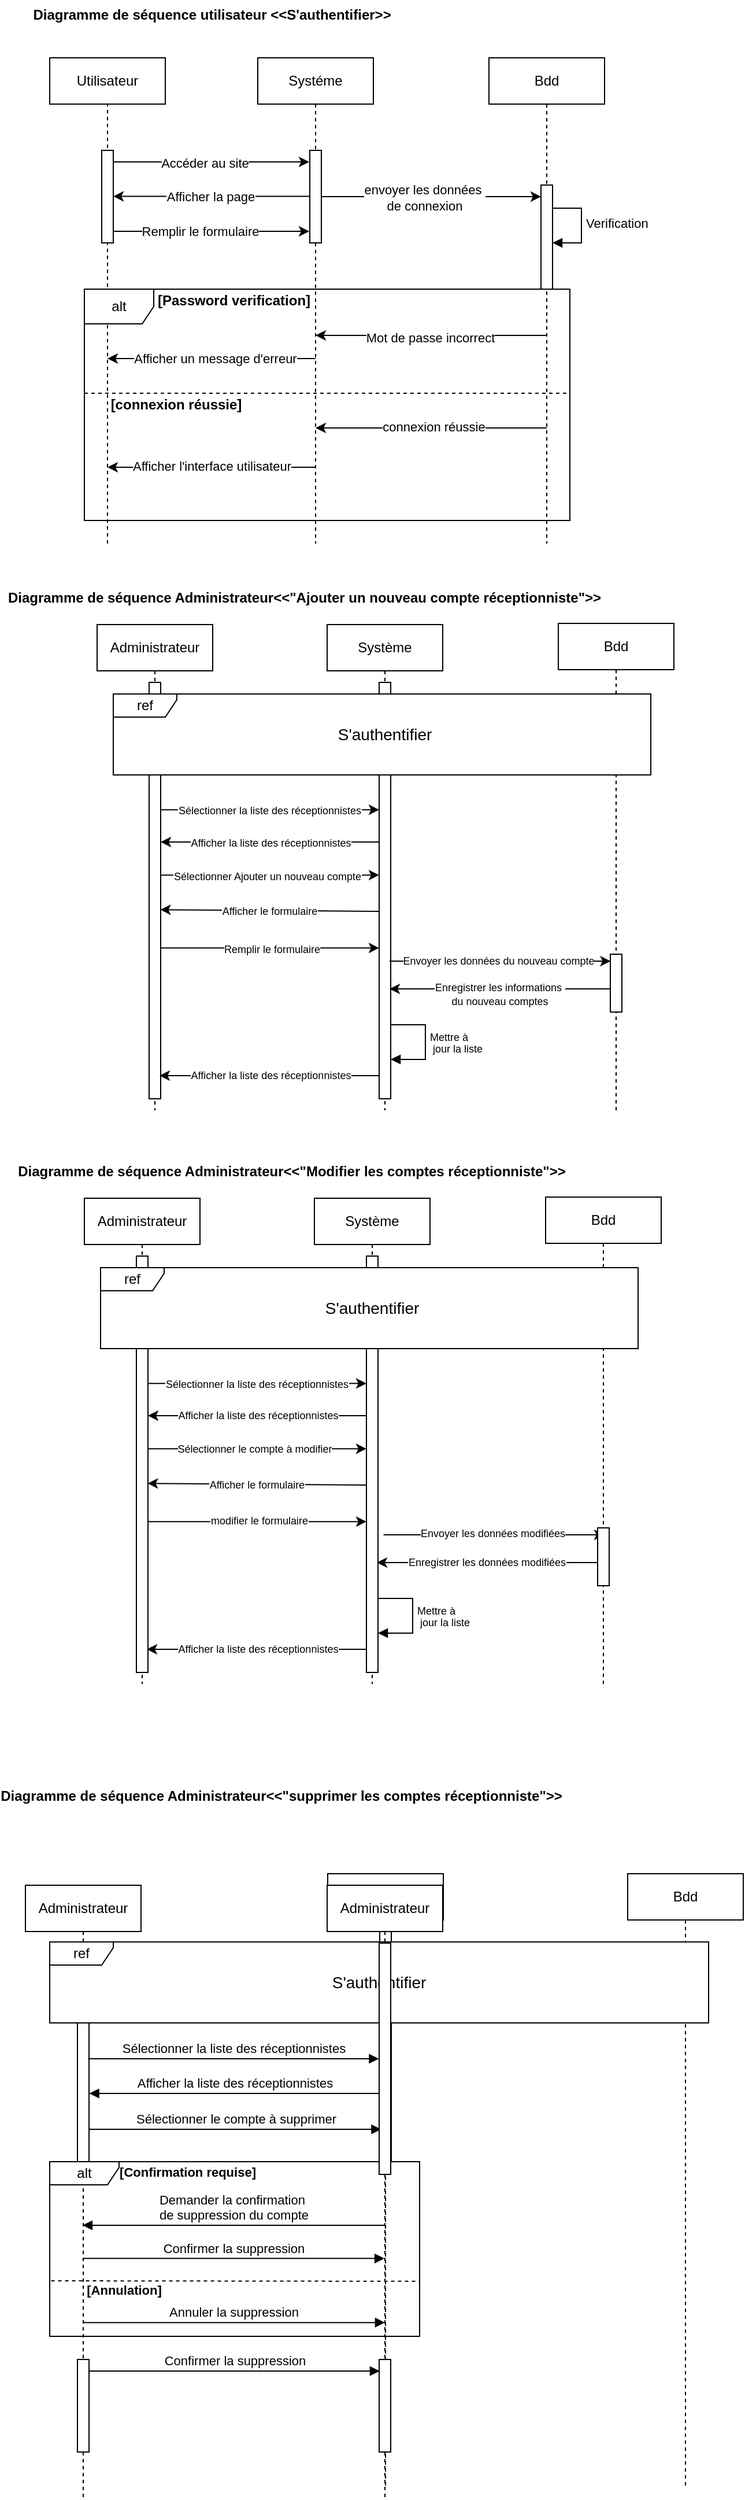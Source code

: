 <mxfile version="24.9.2">
  <diagram name="Page-1" id="2YBvvXClWsGukQMizWep">
    <mxGraphModel dx="840" dy="494" grid="1" gridSize="10" guides="1" tooltips="1" connect="1" arrows="1" fold="1" page="1" pageScale="1" pageWidth="850" pageHeight="1100" background="none" math="0" shadow="0">
      <root>
        <mxCell id="0" />
        <mxCell id="1" parent="0" />
        <mxCell id="aM9ryv3xv72pqoxQDRHE-1" value="Systéme" style="shape=umlLifeline;perimeter=lifelinePerimeter;whiteSpace=wrap;html=1;container=0;dropTarget=0;collapsible=0;recursiveResize=0;outlineConnect=0;portConstraint=eastwest;newEdgeStyle={&quot;edgeStyle&quot;:&quot;elbowEdgeStyle&quot;,&quot;elbow&quot;:&quot;vertical&quot;,&quot;curved&quot;:0,&quot;rounded&quot;:0};movable=0;resizable=0;rotatable=0;deletable=0;editable=0;locked=1;connectable=0;" parent="1" vertex="1">
          <mxGeometry x="260" y="70" width="100" height="420" as="geometry" />
        </mxCell>
        <mxCell id="_bGEmiE4PIl5-1P5QRze-27" value="" style="html=1;points=[[0,0,0,0,5],[0,1,0,0,-5],[1,0,0,0,5],[1,1,0,0,-5]];perimeter=orthogonalPerimeter;outlineConnect=0;targetShapes=umlLifeline;portConstraint=eastwest;newEdgeStyle={&quot;curved&quot;:0,&quot;rounded&quot;:0};movable=0;resizable=0;rotatable=0;deletable=0;editable=0;locked=1;connectable=0;" vertex="1" parent="aM9ryv3xv72pqoxQDRHE-1">
          <mxGeometry x="45" y="80" width="10" height="80" as="geometry" />
        </mxCell>
        <mxCell id="aM9ryv3xv72pqoxQDRHE-5" value="Bdd" style="shape=umlLifeline;perimeter=lifelinePerimeter;whiteSpace=wrap;html=1;container=0;dropTarget=0;collapsible=0;recursiveResize=0;outlineConnect=0;portConstraint=eastwest;newEdgeStyle={&quot;edgeStyle&quot;:&quot;elbowEdgeStyle&quot;,&quot;elbow&quot;:&quot;vertical&quot;,&quot;curved&quot;:0,&quot;rounded&quot;:0};movable=0;resizable=0;rotatable=0;deletable=0;editable=0;locked=1;connectable=0;" parent="1" vertex="1">
          <mxGeometry x="460" y="70" width="100" height="420" as="geometry" />
        </mxCell>
        <mxCell id="_bGEmiE4PIl5-1P5QRze-17" value="Verification" style="html=1;align=left;spacingLeft=2;endArrow=block;rounded=0;edgeStyle=orthogonalEdgeStyle;curved=0;rounded=0;movable=0;resizable=0;rotatable=0;deletable=0;editable=0;locked=1;connectable=0;" edge="1" target="_bGEmiE4PIl5-1P5QRze-16" parent="aM9ryv3xv72pqoxQDRHE-5">
          <mxGeometry relative="1" as="geometry">
            <mxPoint x="50" y="130" as="sourcePoint" />
            <Array as="points">
              <mxPoint x="80" y="160" />
            </Array>
          </mxGeometry>
        </mxCell>
        <mxCell id="_bGEmiE4PIl5-1P5QRze-16" value="" style="html=1;points=[[0,0,0,0,5],[0,1,0,0,-5],[1,0,0,0,5],[1,1,0,0,-5]];perimeter=orthogonalPerimeter;outlineConnect=0;targetShapes=umlLifeline;portConstraint=eastwest;newEdgeStyle={&quot;curved&quot;:0,&quot;rounded&quot;:0};movable=0;resizable=0;rotatable=0;deletable=0;editable=0;locked=1;connectable=0;" vertex="1" parent="aM9ryv3xv72pqoxQDRHE-5">
          <mxGeometry x="45" y="110" width="10" height="90" as="geometry" />
        </mxCell>
        <mxCell id="_bGEmiE4PIl5-1P5QRze-10" value="" style="endArrow=classic;html=1;rounded=0;movable=0;resizable=0;rotatable=0;deletable=0;editable=0;locked=1;connectable=0;" edge="1" parent="aM9ryv3xv72pqoxQDRHE-5" source="_bGEmiE4PIl5-1P5QRze-16" target="aM9ryv3xv72pqoxQDRHE-5">
          <mxGeometry width="50" height="50" relative="1" as="geometry">
            <mxPoint x="-140" y="240" as="sourcePoint" />
            <mxPoint x="-170" y="190" as="targetPoint" />
          </mxGeometry>
        </mxCell>
        <mxCell id="_bGEmiE4PIl5-1P5QRze-3" value="" style="endArrow=none;dashed=1;html=1;rounded=0;movable=0;resizable=0;rotatable=0;deletable=0;editable=0;locked=1;connectable=0;" edge="1" parent="1">
          <mxGeometry width="50" height="50" relative="1" as="geometry">
            <mxPoint x="130" y="490" as="sourcePoint" />
            <mxPoint x="130" y="100.0" as="targetPoint" />
          </mxGeometry>
        </mxCell>
        <mxCell id="_bGEmiE4PIl5-1P5QRze-4" value="" style="endArrow=classic;html=1;rounded=0;movable=0;resizable=0;rotatable=0;deletable=0;editable=0;locked=1;connectable=0;" edge="1" parent="1">
          <mxGeometry width="50" height="50" relative="1" as="geometry">
            <mxPoint x="125" y="160" as="sourcePoint" />
            <mxPoint x="304.5" y="160" as="targetPoint" />
          </mxGeometry>
        </mxCell>
        <mxCell id="_bGEmiE4PIl5-1P5QRze-5" value="Accéder au site" style="edgeLabel;html=1;align=center;verticalAlign=middle;resizable=0;points=[];movable=0;rotatable=0;deletable=0;editable=0;locked=1;connectable=0;" vertex="1" connectable="0" parent="_bGEmiE4PIl5-1P5QRze-4">
          <mxGeometry x="-0.012" y="-1" relative="1" as="geometry">
            <mxPoint as="offset" />
          </mxGeometry>
        </mxCell>
        <mxCell id="_bGEmiE4PIl5-1P5QRze-6" value="" style="endArrow=classic;html=1;rounded=0;movable=0;resizable=0;rotatable=0;deletable=0;editable=0;locked=1;connectable=0;" edge="1" parent="1" source="_bGEmiE4PIl5-1P5QRze-25">
          <mxGeometry width="50" height="50" relative="1" as="geometry">
            <mxPoint x="309.5" y="190" as="sourcePoint" />
            <mxPoint x="130" y="190" as="targetPoint" />
          </mxGeometry>
        </mxCell>
        <mxCell id="_bGEmiE4PIl5-1P5QRze-8" value="" style="endArrow=classic;html=1;rounded=0;movable=0;resizable=0;rotatable=0;deletable=0;editable=0;locked=1;connectable=0;" edge="1" parent="1">
          <mxGeometry width="50" height="50" relative="1" as="geometry">
            <mxPoint x="125" y="220" as="sourcePoint" />
            <mxPoint x="304.5" y="220" as="targetPoint" />
          </mxGeometry>
        </mxCell>
        <mxCell id="_bGEmiE4PIl5-1P5QRze-9" value="Remplir le formulaire" style="edgeLabel;html=1;align=center;verticalAlign=middle;resizable=0;points=[];movable=0;rotatable=0;deletable=0;editable=0;locked=1;connectable=0;" vertex="1" connectable="0" parent="_bGEmiE4PIl5-1P5QRze-8">
          <mxGeometry x="-0.057" relative="1" as="geometry">
            <mxPoint as="offset" />
          </mxGeometry>
        </mxCell>
        <mxCell id="_bGEmiE4PIl5-1P5QRze-18" value="" style="endArrow=classic;html=1;rounded=0;movable=0;resizable=0;rotatable=0;deletable=0;editable=0;locked=1;connectable=0;" edge="1" parent="1" source="_bGEmiE4PIl5-1P5QRze-27" target="_bGEmiE4PIl5-1P5QRze-16">
          <mxGeometry width="50" height="50" relative="1" as="geometry">
            <mxPoint x="320" y="200" as="sourcePoint" />
            <mxPoint x="510" y="230" as="targetPoint" />
          </mxGeometry>
        </mxCell>
        <mxCell id="_bGEmiE4PIl5-1P5QRze-19" value="envoyer les données&amp;nbsp;&lt;div&gt;de connexion&lt;/div&gt;" style="edgeLabel;html=1;align=center;verticalAlign=middle;resizable=0;points=[];movable=0;rotatable=0;deletable=0;editable=0;locked=1;connectable=0;" vertex="1" connectable="0" parent="_bGEmiE4PIl5-1P5QRze-18">
          <mxGeometry x="-0.064" y="-1" relative="1" as="geometry">
            <mxPoint as="offset" />
          </mxGeometry>
        </mxCell>
        <mxCell id="_bGEmiE4PIl5-1P5QRze-22" value="alt" style="shape=umlFrame;whiteSpace=wrap;html=1;pointerEvents=0;movable=0;resizable=0;rotatable=0;deletable=0;editable=0;locked=1;connectable=0;" vertex="1" parent="1">
          <mxGeometry x="110" y="270" width="420" height="200" as="geometry" />
        </mxCell>
        <mxCell id="_bGEmiE4PIl5-1P5QRze-23" value="" style="endArrow=classic;html=1;rounded=0;movable=0;resizable=0;rotatable=0;deletable=0;editable=0;locked=1;connectable=0;" edge="1" parent="1" source="_bGEmiE4PIl5-1P5QRze-27">
          <mxGeometry width="50" height="50" relative="1" as="geometry">
            <mxPoint x="300" y="189.76" as="sourcePoint" />
            <mxPoint x="135" y="189.76" as="targetPoint" />
            <Array as="points" />
          </mxGeometry>
        </mxCell>
        <mxCell id="_bGEmiE4PIl5-1P5QRze-26" value="Afficher la page" style="edgeLabel;html=1;align=center;verticalAlign=middle;resizable=0;points=[];movable=0;rotatable=0;deletable=0;editable=0;locked=1;connectable=0;" vertex="1" connectable="0" parent="_bGEmiE4PIl5-1P5QRze-23">
          <mxGeometry x="0.195" y="2" relative="1" as="geometry">
            <mxPoint x="15" y="-2" as="offset" />
          </mxGeometry>
        </mxCell>
        <mxCell id="_bGEmiE4PIl5-1P5QRze-25" value="" style="html=1;points=[[0,0,0,0,5],[0,1,0,0,-5],[1,0,0,0,5],[1,1,0,0,-5]];perimeter=orthogonalPerimeter;outlineConnect=0;targetShapes=umlLifeline;portConstraint=eastwest;newEdgeStyle={&quot;curved&quot;:0,&quot;rounded&quot;:0};movable=0;resizable=0;rotatable=0;deletable=0;editable=0;locked=1;connectable=0;" vertex="1" parent="1">
          <mxGeometry x="125" y="150" width="10" height="80" as="geometry" />
        </mxCell>
        <mxCell id="_bGEmiE4PIl5-1P5QRze-30" value="[Password verification]" style="text;align=center;fontStyle=1;verticalAlign=middle;spacingLeft=3;spacingRight=3;strokeColor=none;rotatable=0;points=[[0,0.5],[1,0.5]];portConstraint=eastwest;html=1;movable=0;resizable=0;deletable=0;editable=0;locked=1;connectable=0;" vertex="1" parent="1">
          <mxGeometry x="214" y="275" width="50" height="10" as="geometry" />
        </mxCell>
        <mxCell id="_bGEmiE4PIl5-1P5QRze-32" value="" style="endArrow=classic;html=1;rounded=0;movable=0;resizable=0;rotatable=0;deletable=0;editable=0;locked=1;connectable=0;" edge="1" parent="1">
          <mxGeometry width="50" height="50" relative="1" as="geometry">
            <mxPoint x="310" y="330" as="sourcePoint" />
            <mxPoint x="130" y="330" as="targetPoint" />
          </mxGeometry>
        </mxCell>
        <mxCell id="_bGEmiE4PIl5-1P5QRze-35" value="Afficher un message d&#39;erreur" style="edgeLabel;html=1;align=center;verticalAlign=middle;resizable=0;points=[];movable=0;rotatable=0;deletable=0;editable=0;locked=1;connectable=0;" vertex="1" connectable="0" parent="_bGEmiE4PIl5-1P5QRze-32">
          <mxGeometry x="0.025" y="2" relative="1" as="geometry">
            <mxPoint x="5" y="-2" as="offset" />
          </mxGeometry>
        </mxCell>
        <mxCell id="_bGEmiE4PIl5-1P5QRze-33" value="" style="endArrow=classic;html=1;rounded=0;movable=0;resizable=0;rotatable=0;deletable=0;editable=0;locked=1;connectable=0;" edge="1" parent="1">
          <mxGeometry width="50" height="50" relative="1" as="geometry">
            <mxPoint x="510" y="310" as="sourcePoint" />
            <mxPoint x="310" y="310" as="targetPoint" />
          </mxGeometry>
        </mxCell>
        <mxCell id="_bGEmiE4PIl5-1P5QRze-34" value="Mot de passe incorrect" style="edgeLabel;html=1;align=center;verticalAlign=middle;resizable=0;points=[];movable=0;rotatable=0;deletable=0;editable=0;locked=1;connectable=0;" vertex="1" connectable="0" parent="_bGEmiE4PIl5-1P5QRze-33">
          <mxGeometry x="0.01" y="2" relative="1" as="geometry">
            <mxPoint as="offset" />
          </mxGeometry>
        </mxCell>
        <mxCell id="_bGEmiE4PIl5-1P5QRze-37" value="" style="endArrow=none;dashed=1;html=1;rounded=0;exitX=0;exitY=0.45;exitDx=0;exitDy=0;exitPerimeter=0;movable=0;resizable=0;rotatable=0;deletable=0;editable=0;locked=1;connectable=0;" edge="1" parent="1" source="_bGEmiE4PIl5-1P5QRze-22">
          <mxGeometry width="50" height="50" relative="1" as="geometry">
            <mxPoint x="110" y="359" as="sourcePoint" />
            <mxPoint x="530" y="360" as="targetPoint" />
          </mxGeometry>
        </mxCell>
        <mxCell id="_bGEmiE4PIl5-1P5QRze-38" value="[connexion réussie]" style="text;align=center;fontStyle=1;verticalAlign=middle;spacingLeft=3;spacingRight=3;strokeColor=none;rotatable=0;points=[[0,0.5],[1,0.5]];portConstraint=eastwest;html=1;movable=0;resizable=0;deletable=0;editable=0;locked=1;connectable=0;" vertex="1" parent="1">
          <mxGeometry x="164" y="365" width="50" height="10" as="geometry" />
        </mxCell>
        <mxCell id="_bGEmiE4PIl5-1P5QRze-39" value="" style="endArrow=classic;html=1;rounded=0;movable=0;resizable=0;rotatable=0;deletable=0;editable=0;locked=1;connectable=0;" edge="1" parent="1">
          <mxGeometry width="50" height="50" relative="1" as="geometry">
            <mxPoint x="510" y="390" as="sourcePoint" />
            <mxPoint x="310" y="390" as="targetPoint" />
          </mxGeometry>
        </mxCell>
        <mxCell id="_bGEmiE4PIl5-1P5QRze-40" value="connexion réussie" style="edgeLabel;html=1;align=center;verticalAlign=middle;resizable=0;points=[];movable=0;rotatable=0;deletable=0;editable=0;locked=1;connectable=0;" vertex="1" connectable="0" parent="_bGEmiE4PIl5-1P5QRze-39">
          <mxGeometry x="-0.018" y="-1" relative="1" as="geometry">
            <mxPoint as="offset" />
          </mxGeometry>
        </mxCell>
        <mxCell id="_bGEmiE4PIl5-1P5QRze-42" value="" style="endArrow=classic;html=1;rounded=0;movable=0;resizable=0;rotatable=0;deletable=0;editable=0;locked=1;connectable=0;" edge="1" parent="1">
          <mxGeometry width="50" height="50" relative="1" as="geometry">
            <mxPoint x="310" y="424" as="sourcePoint" />
            <mxPoint x="130" y="424" as="targetPoint" />
          </mxGeometry>
        </mxCell>
        <mxCell id="_bGEmiE4PIl5-1P5QRze-43" value="Text" style="edgeLabel;html=1;align=center;verticalAlign=middle;resizable=0;points=[];movable=0;rotatable=0;deletable=0;editable=0;locked=1;connectable=0;" vertex="1" connectable="0" parent="_bGEmiE4PIl5-1P5QRze-42">
          <mxGeometry x="0.022" relative="1" as="geometry">
            <mxPoint as="offset" />
          </mxGeometry>
        </mxCell>
        <mxCell id="_bGEmiE4PIl5-1P5QRze-44" value="&lt;p&gt;Afficher l&#39;interface utilisateur&lt;/p&gt;" style="edgeLabel;html=1;align=center;verticalAlign=middle;resizable=0;points=[];movable=0;rotatable=0;deletable=0;editable=0;locked=1;connectable=0;" vertex="1" connectable="0" parent="_bGEmiE4PIl5-1P5QRze-42">
          <mxGeometry x="0.006" y="-1" relative="1" as="geometry">
            <mxPoint as="offset" />
          </mxGeometry>
        </mxCell>
        <mxCell id="_bGEmiE4PIl5-1P5QRze-49" value="Utilisateur" style="rounded=0;whiteSpace=wrap;html=1;movable=0;resizable=0;rotatable=0;deletable=0;editable=0;locked=1;connectable=0;" vertex="1" parent="1">
          <mxGeometry x="80" y="70" width="100" height="40" as="geometry" />
        </mxCell>
        <mxCell id="_bGEmiE4PIl5-1P5QRze-50" style="edgeStyle=orthogonalEdgeStyle;rounded=0;orthogonalLoop=1;jettySize=auto;html=1;exitX=1;exitY=0.5;exitDx=0;exitDy=0;movable=0;resizable=0;rotatable=0;deletable=0;editable=0;locked=1;connectable=0;" edge="1" parent="1" source="_bGEmiE4PIl5-1P5QRze-38" target="_bGEmiE4PIl5-1P5QRze-38">
          <mxGeometry relative="1" as="geometry" />
        </mxCell>
        <mxCell id="_bGEmiE4PIl5-1P5QRze-53" value="Diagramme de séquence utilisateur &amp;lt;&amp;lt;S&#39;authentifier&amp;gt;&amp;gt;" style="text;align=center;fontStyle=1;verticalAlign=middle;spacingLeft=3;spacingRight=3;strokeColor=none;rotatable=0;points=[[0,0.5],[1,0.5]];portConstraint=eastwest;html=1;movable=0;resizable=0;deletable=0;editable=0;locked=1;connectable=0;" vertex="1" parent="1">
          <mxGeometry x="180" y="20" width="80" height="26" as="geometry" />
        </mxCell>
        <mxCell id="_bGEmiE4PIl5-1P5QRze-56" value="Diagramme de séquence Administrateur&amp;lt;&amp;lt;&lt;span style=&quot;background-color: initial;&quot;&gt;&quot;Ajouter un nouveau compte réceptionniste&quot;&lt;/span&gt;&lt;span style=&quot;background-color: initial;&quot;&gt;&amp;gt;&amp;gt;&lt;/span&gt;" style="text;align=center;fontStyle=1;verticalAlign=middle;spacingLeft=3;spacingRight=3;strokeColor=none;rotatable=0;points=[[0,0.5],[1,0.5]];portConstraint=eastwest;html=1;movable=0;resizable=0;deletable=0;editable=0;locked=1;connectable=0;" vertex="1" parent="1">
          <mxGeometry x="260" y="524" width="80" height="26" as="geometry" />
        </mxCell>
        <mxCell id="_bGEmiE4PIl5-1P5QRze-60" value="Administrateur " style="shape=umlLifeline;perimeter=lifelinePerimeter;whiteSpace=wrap;html=1;container=1;dropTarget=0;collapsible=0;recursiveResize=0;outlineConnect=0;portConstraint=eastwest;newEdgeStyle={&quot;curved&quot;:0,&quot;rounded&quot;:0};movable=0;resizable=0;rotatable=0;deletable=0;editable=0;locked=1;connectable=0;" vertex="1" parent="1">
          <mxGeometry x="121" y="560" width="100" height="420" as="geometry" />
        </mxCell>
        <mxCell id="_bGEmiE4PIl5-1P5QRze-66" value="" style="html=1;points=[[0,0,0,0,5],[0,1,0,0,-5],[1,0,0,0,5],[1,1,0,0,-5]];perimeter=orthogonalPerimeter;outlineConnect=0;targetShapes=umlLifeline;portConstraint=eastwest;newEdgeStyle={&quot;curved&quot;:0,&quot;rounded&quot;:0};movable=0;resizable=0;rotatable=0;deletable=0;editable=0;locked=1;connectable=0;" vertex="1" parent="_bGEmiE4PIl5-1P5QRze-60">
          <mxGeometry x="45" y="50" width="10" height="360" as="geometry" />
        </mxCell>
        <mxCell id="_bGEmiE4PIl5-1P5QRze-61" value="Bdd" style="shape=umlLifeline;perimeter=lifelinePerimeter;whiteSpace=wrap;html=1;container=1;dropTarget=0;collapsible=0;recursiveResize=0;outlineConnect=0;portConstraint=eastwest;newEdgeStyle={&quot;curved&quot;:0,&quot;rounded&quot;:0};movable=1;resizable=1;rotatable=1;deletable=1;editable=1;locked=0;connectable=1;" vertex="1" parent="1">
          <mxGeometry x="520" y="559" width="100" height="421" as="geometry" />
        </mxCell>
        <mxCell id="_bGEmiE4PIl5-1P5QRze-100" value="" style="html=1;points=[[0,0,0,0,5],[0,1,0,0,-5],[1,0,0,0,5],[1,1,0,0,-5]];perimeter=orthogonalPerimeter;outlineConnect=0;targetShapes=umlLifeline;portConstraint=eastwest;newEdgeStyle={&quot;curved&quot;:0,&quot;rounded&quot;:0};movable=0;resizable=0;rotatable=0;deletable=0;editable=0;locked=1;connectable=0;" vertex="1" parent="_bGEmiE4PIl5-1P5QRze-61">
          <mxGeometry x="45" y="286" width="10" height="50" as="geometry" />
        </mxCell>
        <mxCell id="_bGEmiE4PIl5-1P5QRze-62" value="Système  " style="shape=umlLifeline;perimeter=lifelinePerimeter;whiteSpace=wrap;html=1;container=1;dropTarget=0;collapsible=0;recursiveResize=0;outlineConnect=0;portConstraint=eastwest;newEdgeStyle={&quot;curved&quot;:0,&quot;rounded&quot;:0};movable=0;resizable=0;rotatable=0;deletable=0;editable=0;locked=1;connectable=0;" vertex="1" parent="1">
          <mxGeometry x="320" y="560" width="100" height="420" as="geometry" />
        </mxCell>
        <mxCell id="_bGEmiE4PIl5-1P5QRze-67" value="" style="html=1;points=[[0,0,0,0,5],[0,1,0,0,-5],[1,0,0,0,5],[1,1,0,0,-5]];perimeter=orthogonalPerimeter;outlineConnect=0;targetShapes=umlLifeline;portConstraint=eastwest;newEdgeStyle={&quot;curved&quot;:0,&quot;rounded&quot;:0};movable=0;resizable=0;rotatable=0;deletable=0;editable=0;locked=1;connectable=0;" vertex="1" parent="_bGEmiE4PIl5-1P5QRze-62">
          <mxGeometry x="45" y="50" width="10" height="360" as="geometry" />
        </mxCell>
        <mxCell id="_bGEmiE4PIl5-1P5QRze-64" value="" style="endArrow=classic;html=1;rounded=0;exitX=1.062;exitY=0.306;exitDx=0;exitDy=0;exitPerimeter=0;movable=0;resizable=0;rotatable=0;deletable=0;editable=0;locked=1;connectable=0;" edge="1" parent="1" source="_bGEmiE4PIl5-1P5QRze-66" target="_bGEmiE4PIl5-1P5QRze-67">
          <mxGeometry width="50" height="50" relative="1" as="geometry">
            <mxPoint x="172" y="720" as="sourcePoint" />
            <mxPoint x="360" y="720" as="targetPoint" />
          </mxGeometry>
        </mxCell>
        <mxCell id="_bGEmiE4PIl5-1P5QRze-65" value="&lt;font style=&quot;font-size: 9px;&quot;&gt;Sélectionner la liste&amp;nbsp;&lt;/font&gt;&lt;span style=&quot;font-size: 9px;&quot;&gt;des réceptionnistes&lt;/span&gt;" style="edgeLabel;html=1;align=center;verticalAlign=middle;resizable=0;points=[];movable=0;rotatable=0;deletable=0;editable=0;locked=1;connectable=0;" vertex="1" connectable="0" parent="_bGEmiE4PIl5-1P5QRze-64">
          <mxGeometry x="-0.006" y="-2" relative="1" as="geometry">
            <mxPoint y="-2" as="offset" />
          </mxGeometry>
        </mxCell>
        <mxCell id="_bGEmiE4PIl5-1P5QRze-68" value="" style="endArrow=classic;html=1;rounded=0;movable=0;resizable=0;rotatable=0;deletable=0;editable=0;locked=1;connectable=0;" edge="1" parent="1" source="_bGEmiE4PIl5-1P5QRze-67">
          <mxGeometry width="50" height="50" relative="1" as="geometry">
            <mxPoint x="366.5" y="748" as="sourcePoint" />
            <mxPoint x="176" y="748" as="targetPoint" />
          </mxGeometry>
        </mxCell>
        <mxCell id="_bGEmiE4PIl5-1P5QRze-72" value="&lt;font style=&quot;font-size: 9px;&quot;&gt;Afficher la liste&amp;nbsp;&lt;/font&gt;&lt;span style=&quot;font-size: 9px;&quot;&gt;des réceptionnistes&lt;/span&gt;" style="edgeLabel;html=1;align=center;verticalAlign=middle;resizable=0;points=[];movable=0;rotatable=0;deletable=0;editable=0;locked=1;connectable=0;" vertex="1" connectable="0" parent="_bGEmiE4PIl5-1P5QRze-68">
          <mxGeometry x="0.078" y="1" relative="1" as="geometry">
            <mxPoint x="8" y="-1" as="offset" />
          </mxGeometry>
        </mxCell>
        <mxCell id="_bGEmiE4PIl5-1P5QRze-73" value="" style="endArrow=classic;html=1;rounded=0;movable=0;resizable=0;rotatable=0;deletable=0;editable=0;locked=1;connectable=0;" edge="1" parent="1" source="_bGEmiE4PIl5-1P5QRze-66">
          <mxGeometry width="50" height="50" relative="1" as="geometry">
            <mxPoint x="180" y="777" as="sourcePoint" />
            <mxPoint x="365" y="776.6" as="targetPoint" />
          </mxGeometry>
        </mxCell>
        <mxCell id="_bGEmiE4PIl5-1P5QRze-75" value="&lt;p style=&quot;margin-bottom: 0px; margin-top: 0px;&quot;&gt;&lt;font style=&quot;font-size: 9px;&quot;&gt;&lt;font style=&quot;&quot;&gt;Sélectionner Ajouter&lt;/font&gt;&amp;nbsp;un nouveau compte&lt;/font&gt;&lt;/p&gt;" style="edgeLabel;html=1;align=center;verticalAlign=middle;resizable=0;points=[];shadow=1;labelBackgroundColor=default;movable=0;rotatable=0;deletable=0;editable=0;locked=1;connectable=0;" vertex="1" connectable="0" parent="_bGEmiE4PIl5-1P5QRze-73">
          <mxGeometry x="-0.105" relative="1" as="geometry">
            <mxPoint x="7" as="offset" />
          </mxGeometry>
        </mxCell>
        <mxCell id="_bGEmiE4PIl5-1P5QRze-76" value="" style="endArrow=classic;html=1;rounded=0;entryX=0.537;entryY=0.587;entryDx=0;entryDy=0;entryPerimeter=0;movable=0;resizable=0;rotatable=0;deletable=0;editable=0;locked=1;connectable=0;" edge="1" parent="1">
          <mxGeometry width="50" height="50" relative="1" as="geometry">
            <mxPoint x="365.5" y="808" as="sourcePoint" />
            <mxPoint x="175.7" y="806.54" as="targetPoint" />
          </mxGeometry>
        </mxCell>
        <mxCell id="_bGEmiE4PIl5-1P5QRze-77" value="&lt;p&gt;&lt;font style=&quot;font-size: 9px;&quot;&gt;Afficher le formulaire&lt;/font&gt;&lt;/p&gt;" style="edgeLabel;html=1;align=center;verticalAlign=middle;resizable=0;points=[];movable=0;rotatable=0;deletable=0;editable=0;locked=1;connectable=0;" vertex="1" connectable="0" parent="_bGEmiE4PIl5-1P5QRze-76">
          <mxGeometry x="0.078" y="1" relative="1" as="geometry">
            <mxPoint x="7" y="-1" as="offset" />
          </mxGeometry>
        </mxCell>
        <mxCell id="_bGEmiE4PIl5-1P5QRze-98" value="" style="endArrow=classic;html=1;rounded=0;movable=0;resizable=0;rotatable=0;deletable=0;editable=0;locked=1;connectable=0;" edge="1" parent="1" source="_bGEmiE4PIl5-1P5QRze-66">
          <mxGeometry width="50" height="50" relative="1" as="geometry">
            <mxPoint x="180" y="840" as="sourcePoint" />
            <mxPoint x="365" y="839.6" as="targetPoint" />
          </mxGeometry>
        </mxCell>
        <mxCell id="_bGEmiE4PIl5-1P5QRze-99" value="&lt;p&gt;&lt;font style=&quot;font-size: 9px;&quot;&gt;Remplir le formulaire&lt;/font&gt;&lt;/p&gt;" style="edgeLabel;html=1;align=center;verticalAlign=middle;resizable=0;points=[];shadow=1;movable=0;rotatable=0;deletable=0;editable=0;locked=1;connectable=0;" vertex="1" connectable="0" parent="_bGEmiE4PIl5-1P5QRze-98">
          <mxGeometry x="-0.105" relative="1" as="geometry">
            <mxPoint x="11" as="offset" />
          </mxGeometry>
        </mxCell>
        <mxCell id="_bGEmiE4PIl5-1P5QRze-101" value="" style="endArrow=classic;html=1;rounded=0;exitX=0.528;exitY=0.512;exitDx=0;exitDy=0;exitPerimeter=0;movable=0;resizable=0;rotatable=0;deletable=0;editable=0;locked=1;connectable=0;" edge="1" parent="1">
          <mxGeometry width="50" height="50" relative="1" as="geometry">
            <mxPoint x="374.0" y="851.0" as="sourcePoint" />
            <mxPoint x="565.2" y="851.0" as="targetPoint" />
          </mxGeometry>
        </mxCell>
        <mxCell id="_bGEmiE4PIl5-1P5QRze-102" value="&lt;p style=&quot;margin-bottom: 0px; margin-top: 0px;&quot;&gt;&lt;font&gt;&lt;font&gt;Envoyer les données&lt;/font&gt;&lt;/font&gt;&lt;span&gt;&amp;nbsp;du nouveau compte&lt;/span&gt;&lt;/p&gt;" style="edgeLabel;html=1;align=center;verticalAlign=middle;resizable=0;points=[];shadow=1;labelBackgroundColor=default;textShadow=0;spacing=0;fontSize=9;movable=0;rotatable=0;deletable=0;editable=0;locked=1;connectable=0;" vertex="1" connectable="0" parent="_bGEmiE4PIl5-1P5QRze-101">
          <mxGeometry x="-0.105" relative="1" as="geometry">
            <mxPoint x="8" as="offset" />
          </mxGeometry>
        </mxCell>
        <mxCell id="_bGEmiE4PIl5-1P5QRze-103" value="" style="endArrow=classic;html=1;rounded=0;movable=0;resizable=0;rotatable=0;deletable=0;editable=0;locked=1;connectable=0;" edge="1" parent="1">
          <mxGeometry width="50" height="50" relative="1" as="geometry">
            <mxPoint x="564.5" y="875" as="sourcePoint" />
            <mxPoint x="374" y="875" as="targetPoint" />
          </mxGeometry>
        </mxCell>
        <mxCell id="_bGEmiE4PIl5-1P5QRze-104" value="&lt;p style=&quot;line-height: 0%;&quot;&gt;&lt;font style=&quot;font-size: 9px;&quot;&gt;Enregistrer les informations&amp;nbsp;&lt;/font&gt;&lt;/p&gt;&lt;p style=&quot;margin-bottom: 0px; margin-top: 0px; line-height: 0%;&quot;&gt;&lt;font style=&quot;font-size: 9px;&quot;&gt;du nouveau comptes&lt;/font&gt;&lt;/p&gt;" style="edgeLabel;html=1;align=center;verticalAlign=middle;resizable=0;points=[];movable=0;rotatable=0;deletable=0;editable=0;locked=1;connectable=0;" vertex="1" connectable="0" parent="_bGEmiE4PIl5-1P5QRze-103">
          <mxGeometry x="0.078" y="1" relative="1" as="geometry">
            <mxPoint x="7" y="-1" as="offset" />
          </mxGeometry>
        </mxCell>
        <mxCell id="_bGEmiE4PIl5-1P5QRze-105" value="ref" style="shape=umlFrame;whiteSpace=wrap;html=1;pointerEvents=0;width=55;height=20;labelBackgroundColor=none;container=0;gradientColor=none;swimlaneFillColor=default;movable=0;resizable=0;rotatable=0;deletable=0;editable=0;locked=1;connectable=0;" vertex="1" parent="1">
          <mxGeometry x="135" y="620" width="465" height="70" as="geometry" />
        </mxCell>
        <mxCell id="_bGEmiE4PIl5-1P5QRze-106" value="&lt;font style=&quot;font-size: 14px;&quot;&gt;S&#39;authentifier&lt;/font&gt;" style="text;strokeColor=none;align=center;fillColor=none;html=1;verticalAlign=middle;whiteSpace=wrap;rounded=0;movable=0;resizable=0;rotatable=0;deletable=0;editable=0;locked=1;connectable=0;" vertex="1" parent="1">
          <mxGeometry x="295" y="640" width="150" height="30" as="geometry" />
        </mxCell>
        <mxCell id="_bGEmiE4PIl5-1P5QRze-112" value="&lt;p style=&quot;margin-top: 0px; margin-bottom: 0px; line-height: 90%;&quot;&gt;&lt;font style=&quot;font-size: 9px; line-height: 90%;&quot;&gt;Mettre à&lt;/font&gt;&lt;/p&gt;&lt;p style=&quot;margin-top: 0px; margin-bottom: 0px; line-height: 90%;&quot;&gt;&lt;font style=&quot;font-size: 9px; line-height: 90%;&quot;&gt;&amp;nbsp;jour la liste&lt;/font&gt;&lt;/p&gt;" style="html=1;align=left;spacingLeft=2;endArrow=block;rounded=0;edgeStyle=orthogonalEdgeStyle;curved=0;rounded=0;movable=0;resizable=0;rotatable=0;deletable=0;editable=0;locked=1;connectable=0;" edge="1" parent="1">
          <mxGeometry relative="1" as="geometry">
            <mxPoint x="375" y="906" as="sourcePoint" />
            <Array as="points">
              <mxPoint x="405" y="906" />
              <mxPoint x="405" y="936" />
            </Array>
            <mxPoint x="375" y="936" as="targetPoint" />
          </mxGeometry>
        </mxCell>
        <mxCell id="_bGEmiE4PIl5-1P5QRze-114" value="" style="endArrow=classic;html=1;rounded=0;movable=0;resizable=0;rotatable=0;deletable=0;editable=0;locked=1;connectable=0;" edge="1" parent="1">
          <mxGeometry width="50" height="50" relative="1" as="geometry">
            <mxPoint x="365.5" y="950" as="sourcePoint" />
            <mxPoint x="175" y="950" as="targetPoint" />
          </mxGeometry>
        </mxCell>
        <mxCell id="_bGEmiE4PIl5-1P5QRze-115" value="&lt;p style=&quot;margin-top: 0px; margin-bottom: 0px;&quot;&gt;&lt;font style=&quot;font-size: 9px;&quot;&gt;Afficher la liste des réceptionnistes&lt;/font&gt;&lt;/p&gt;" style="edgeLabel;html=1;align=center;verticalAlign=middle;resizable=0;points=[];movable=0;rotatable=0;deletable=0;editable=0;locked=1;connectable=0;" vertex="1" connectable="0" parent="_bGEmiE4PIl5-1P5QRze-114">
          <mxGeometry x="0.078" y="1" relative="1" as="geometry">
            <mxPoint x="8" y="-2" as="offset" />
          </mxGeometry>
        </mxCell>
        <mxCell id="_bGEmiE4PIl5-1P5QRze-220" value="" style="endArrow=classic;html=1;rounded=0;exitX=1.062;exitY=0.306;exitDx=0;exitDy=0;exitPerimeter=0;movable=0;resizable=0;rotatable=0;deletable=0;editable=0;locked=1;connectable=0;" edge="1" source="_bGEmiE4PIl5-1P5QRze-239" target="_bGEmiE4PIl5-1P5QRze-243" parent="1">
          <mxGeometry width="50" height="50" relative="1" as="geometry">
            <mxPoint x="161" y="1216" as="sourcePoint" />
            <mxPoint x="349" y="1216" as="targetPoint" />
          </mxGeometry>
        </mxCell>
        <mxCell id="_bGEmiE4PIl5-1P5QRze-221" value="&lt;font style=&quot;font-size: 9px;&quot;&gt;Sélectionner la liste&amp;nbsp;&lt;/font&gt;&lt;span style=&quot;font-size: 9px;&quot;&gt;des réceptionnistes&lt;/span&gt;" style="edgeLabel;html=1;align=center;verticalAlign=middle;resizable=0;points=[];movable=0;rotatable=0;deletable=0;editable=0;locked=1;connectable=0;" vertex="1" connectable="0" parent="_bGEmiE4PIl5-1P5QRze-220">
          <mxGeometry x="-0.006" y="-2" relative="1" as="geometry">
            <mxPoint y="-2" as="offset" />
          </mxGeometry>
        </mxCell>
        <mxCell id="_bGEmiE4PIl5-1P5QRze-222" value="" style="endArrow=classic;html=1;rounded=0;movable=0;resizable=0;rotatable=0;deletable=0;editable=0;locked=1;connectable=0;" edge="1" source="_bGEmiE4PIl5-1P5QRze-243" parent="1">
          <mxGeometry width="50" height="50" relative="1" as="geometry">
            <mxPoint x="355.5" y="1244" as="sourcePoint" />
            <mxPoint x="165" y="1244" as="targetPoint" />
          </mxGeometry>
        </mxCell>
        <mxCell id="_bGEmiE4PIl5-1P5QRze-223" value="&lt;font style=&quot;font-size: 9px;&quot;&gt;Afficher la liste&amp;nbsp;&lt;/font&gt;&lt;span style=&quot;font-size: 9px;&quot;&gt;des réceptionnistes&lt;/span&gt;" style="edgeLabel;html=1;align=center;verticalAlign=middle;resizable=0;points=[];movable=0;rotatable=0;deletable=0;editable=0;locked=1;connectable=0;" vertex="1" connectable="0" parent="_bGEmiE4PIl5-1P5QRze-222">
          <mxGeometry x="0.078" y="1" relative="1" as="geometry">
            <mxPoint x="8" y="-2" as="offset" />
          </mxGeometry>
        </mxCell>
        <mxCell id="_bGEmiE4PIl5-1P5QRze-224" value="" style="endArrow=classic;html=1;rounded=0;movable=0;resizable=0;rotatable=0;deletable=0;editable=0;locked=1;connectable=0;" edge="1" source="_bGEmiE4PIl5-1P5QRze-239" parent="1">
          <mxGeometry width="50" height="50" relative="1" as="geometry">
            <mxPoint x="169" y="1273" as="sourcePoint" />
            <mxPoint x="354" y="1272.6" as="targetPoint" />
          </mxGeometry>
        </mxCell>
        <mxCell id="_bGEmiE4PIl5-1P5QRze-225" value="&lt;p style=&quot;margin-top: 0px; margin-bottom: 0px;&quot;&gt;&lt;font style=&quot;font-size: 9px;&quot;&gt;Sélectionner le compte à modifier&lt;/font&gt;&lt;/p&gt;" style="edgeLabel;html=1;align=center;verticalAlign=middle;resizable=0;points=[];shadow=1;labelBackgroundColor=default;movable=0;rotatable=0;deletable=0;editable=0;locked=1;connectable=0;" vertex="1" connectable="0" parent="_bGEmiE4PIl5-1P5QRze-224">
          <mxGeometry x="-0.105" relative="1" as="geometry">
            <mxPoint x="7" y="-1" as="offset" />
          </mxGeometry>
        </mxCell>
        <mxCell id="_bGEmiE4PIl5-1P5QRze-226" value="" style="endArrow=classic;html=1;rounded=0;entryX=0.537;entryY=0.587;entryDx=0;entryDy=0;entryPerimeter=0;movable=0;resizable=0;rotatable=0;deletable=0;editable=0;locked=1;connectable=0;" edge="1" parent="1">
          <mxGeometry width="50" height="50" relative="1" as="geometry">
            <mxPoint x="354.5" y="1304" as="sourcePoint" />
            <mxPoint x="164.7" y="1302.54" as="targetPoint" />
          </mxGeometry>
        </mxCell>
        <mxCell id="_bGEmiE4PIl5-1P5QRze-227" value="&lt;p&gt;&lt;font style=&quot;font-size: 9px;&quot;&gt;Afficher le formulaire&lt;/font&gt;&lt;/p&gt;" style="edgeLabel;html=1;align=center;verticalAlign=middle;resizable=0;points=[];movable=0;rotatable=0;deletable=0;editable=0;locked=1;connectable=0;" vertex="1" connectable="0" parent="_bGEmiE4PIl5-1P5QRze-226">
          <mxGeometry x="0.078" y="1" relative="1" as="geometry">
            <mxPoint x="7" y="-1" as="offset" />
          </mxGeometry>
        </mxCell>
        <mxCell id="_bGEmiE4PIl5-1P5QRze-228" value="" style="endArrow=classic;html=1;rounded=0;movable=0;resizable=0;rotatable=0;deletable=0;editable=0;locked=1;connectable=0;" edge="1" source="_bGEmiE4PIl5-1P5QRze-239" parent="1">
          <mxGeometry width="50" height="50" relative="1" as="geometry">
            <mxPoint x="169" y="1336" as="sourcePoint" />
            <mxPoint x="354" y="1335.6" as="targetPoint" />
          </mxGeometry>
        </mxCell>
        <mxCell id="_bGEmiE4PIl5-1P5QRze-229" value="&lt;p style=&quot;margin-top: 0px; margin-bottom: 0px;&quot;&gt;&lt;font style=&quot;font-size: 9px;&quot;&gt;modifier le formulaire&lt;/font&gt;&lt;/p&gt;" style="edgeLabel;html=1;align=center;verticalAlign=middle;resizable=0;points=[];shadow=1;movable=0;rotatable=0;deletable=0;editable=0;locked=1;connectable=0;" vertex="1" connectable="0" parent="_bGEmiE4PIl5-1P5QRze-228">
          <mxGeometry x="-0.105" relative="1" as="geometry">
            <mxPoint x="11" y="-2" as="offset" />
          </mxGeometry>
        </mxCell>
        <mxCell id="_bGEmiE4PIl5-1P5QRze-230" value="" style="endArrow=classic;html=1;rounded=0;exitX=0.528;exitY=0.512;exitDx=0;exitDy=0;exitPerimeter=0;movable=0;resizable=0;rotatable=0;deletable=0;editable=0;locked=1;connectable=0;" edge="1" parent="1">
          <mxGeometry width="50" height="50" relative="1" as="geometry">
            <mxPoint x="368.8" y="1347" as="sourcePoint" />
            <mxPoint x="560" y="1347" as="targetPoint" />
          </mxGeometry>
        </mxCell>
        <mxCell id="_bGEmiE4PIl5-1P5QRze-231" value="&lt;p style=&quot;margin-top: 0px; margin-bottom: 0px;&quot;&gt;Envoyer les données modifiées&lt;/p&gt;" style="edgeLabel;html=1;align=center;verticalAlign=middle;resizable=0;points=[];shadow=1;labelBackgroundColor=default;textShadow=0;spacing=0;fontSize=9;movable=0;rotatable=0;deletable=0;editable=0;locked=1;connectable=0;" vertex="1" connectable="0" parent="_bGEmiE4PIl5-1P5QRze-230">
          <mxGeometry x="-0.105" relative="1" as="geometry">
            <mxPoint x="8" y="-1" as="offset" />
          </mxGeometry>
        </mxCell>
        <mxCell id="_bGEmiE4PIl5-1P5QRze-232" value="" style="endArrow=classic;html=1;rounded=0;movable=0;resizable=0;rotatable=0;deletable=0;editable=0;locked=1;connectable=0;" edge="1" parent="1">
          <mxGeometry width="50" height="50" relative="1" as="geometry">
            <mxPoint x="553.5" y="1371" as="sourcePoint" />
            <mxPoint x="363" y="1371" as="targetPoint" />
          </mxGeometry>
        </mxCell>
        <mxCell id="_bGEmiE4PIl5-1P5QRze-233" value="&lt;p style=&quot;margin-bottom: 0px; margin-top: 0px;&quot;&gt;&lt;font style=&quot;font-size: 9px;&quot;&gt;Enregistrer les données modifiées&lt;/font&gt;&lt;/p&gt;" style="edgeLabel;html=1;align=center;verticalAlign=middle;resizable=0;points=[];movable=0;rotatable=0;deletable=0;editable=0;locked=1;connectable=0;" vertex="1" connectable="0" parent="_bGEmiE4PIl5-1P5QRze-232">
          <mxGeometry x="0.078" y="1" relative="1" as="geometry">
            <mxPoint x="7" y="-2" as="offset" />
          </mxGeometry>
        </mxCell>
        <mxCell id="_bGEmiE4PIl5-1P5QRze-234" value="&lt;p style=&quot;margin-top: 0px; margin-bottom: 0px; line-height: 90%;&quot;&gt;&lt;font style=&quot;font-size: 9px; line-height: 90%;&quot;&gt;Mettre à&lt;/font&gt;&lt;/p&gt;&lt;p style=&quot;margin-top: 0px; margin-bottom: 0px; line-height: 90%;&quot;&gt;&lt;font style=&quot;font-size: 9px; line-height: 90%;&quot;&gt;&amp;nbsp;jour la liste&lt;/font&gt;&lt;/p&gt;" style="html=1;align=left;spacingLeft=2;endArrow=block;rounded=0;edgeStyle=orthogonalEdgeStyle;curved=0;rounded=0;movable=0;resizable=0;rotatable=0;deletable=0;editable=0;locked=1;connectable=0;" edge="1" parent="1">
          <mxGeometry relative="1" as="geometry">
            <mxPoint x="364" y="1402" as="sourcePoint" />
            <Array as="points">
              <mxPoint x="394" y="1402" />
              <mxPoint x="394" y="1432" />
            </Array>
            <mxPoint x="364" y="1432" as="targetPoint" />
          </mxGeometry>
        </mxCell>
        <mxCell id="_bGEmiE4PIl5-1P5QRze-235" value="" style="endArrow=classic;html=1;rounded=0;movable=0;resizable=0;rotatable=0;deletable=0;editable=0;locked=1;connectable=0;" edge="1" parent="1">
          <mxGeometry width="50" height="50" relative="1" as="geometry">
            <mxPoint x="354.5" y="1446" as="sourcePoint" />
            <mxPoint x="164" y="1446" as="targetPoint" />
          </mxGeometry>
        </mxCell>
        <mxCell id="_bGEmiE4PIl5-1P5QRze-236" value="&lt;p style=&quot;margin-top: 0px; margin-bottom: 0px;&quot;&gt;&lt;font style=&quot;font-size: 9px;&quot;&gt;Afficher la liste des réceptionnistes&lt;/font&gt;&lt;/p&gt;" style="edgeLabel;html=1;align=center;verticalAlign=middle;resizable=0;points=[];movable=0;rotatable=0;deletable=0;editable=0;locked=1;connectable=0;" vertex="1" connectable="0" parent="_bGEmiE4PIl5-1P5QRze-235">
          <mxGeometry x="0.078" y="1" relative="1" as="geometry">
            <mxPoint x="8" y="-2" as="offset" />
          </mxGeometry>
        </mxCell>
        <mxCell id="_bGEmiE4PIl5-1P5QRze-237" value="Diagramme de séquence Administrateur&amp;lt;&amp;lt;&lt;span style=&quot;background-color: initial;&quot;&gt;&quot;Modifier les comptes réceptionniste&quot;&lt;/span&gt;&lt;span style=&quot;background-color: initial;&quot;&gt;&amp;gt;&amp;gt;&lt;/span&gt;" style="text;align=center;fontStyle=1;verticalAlign=middle;spacingLeft=3;spacingRight=3;strokeColor=none;rotatable=0;points=[[0,0.5],[1,0.5]];portConstraint=eastwest;html=1;movable=0;resizable=0;deletable=0;editable=0;locked=1;connectable=0;" vertex="1" parent="1">
          <mxGeometry x="249" y="1020" width="80" height="26" as="geometry" />
        </mxCell>
        <mxCell id="_bGEmiE4PIl5-1P5QRze-238" value="Administrateur " style="shape=umlLifeline;perimeter=lifelinePerimeter;whiteSpace=wrap;html=1;container=1;dropTarget=0;collapsible=0;recursiveResize=0;outlineConnect=0;portConstraint=eastwest;newEdgeStyle={&quot;curved&quot;:0,&quot;rounded&quot;:0};movable=0;resizable=0;rotatable=0;deletable=0;editable=0;locked=1;connectable=0;" vertex="1" parent="1">
          <mxGeometry x="110" y="1056" width="100" height="420" as="geometry" />
        </mxCell>
        <mxCell id="_bGEmiE4PIl5-1P5QRze-239" value="" style="html=1;points=[[0,0,0,0,5],[0,1,0,0,-5],[1,0,0,0,5],[1,1,0,0,-5]];perimeter=orthogonalPerimeter;outlineConnect=0;targetShapes=umlLifeline;portConstraint=eastwest;newEdgeStyle={&quot;curved&quot;:0,&quot;rounded&quot;:0};movable=0;resizable=0;rotatable=0;deletable=0;editable=0;locked=1;connectable=0;" vertex="1" parent="_bGEmiE4PIl5-1P5QRze-238">
          <mxGeometry x="45" y="50" width="10" height="360" as="geometry" />
        </mxCell>
        <mxCell id="_bGEmiE4PIl5-1P5QRze-240" value="Bdd" style="shape=umlLifeline;perimeter=lifelinePerimeter;whiteSpace=wrap;html=1;container=1;dropTarget=0;collapsible=0;recursiveResize=0;outlineConnect=0;portConstraint=eastwest;newEdgeStyle={&quot;curved&quot;:0,&quot;rounded&quot;:0};movable=0;resizable=0;rotatable=0;deletable=0;editable=0;locked=1;connectable=0;" vertex="1" parent="1">
          <mxGeometry x="509" y="1055" width="100" height="421" as="geometry" />
        </mxCell>
        <mxCell id="_bGEmiE4PIl5-1P5QRze-241" value="" style="html=1;points=[[0,0,0,0,5],[0,1,0,0,-5],[1,0,0,0,5],[1,1,0,0,-5]];perimeter=orthogonalPerimeter;outlineConnect=0;targetShapes=umlLifeline;portConstraint=eastwest;newEdgeStyle={&quot;curved&quot;:0,&quot;rounded&quot;:0};movable=0;resizable=0;rotatable=0;deletable=0;editable=0;locked=1;connectable=0;" vertex="1" parent="_bGEmiE4PIl5-1P5QRze-240">
          <mxGeometry x="45" y="286" width="10" height="50" as="geometry" />
        </mxCell>
        <mxCell id="_bGEmiE4PIl5-1P5QRze-242" value="Système  " style="shape=umlLifeline;perimeter=lifelinePerimeter;whiteSpace=wrap;html=1;container=1;dropTarget=0;collapsible=0;recursiveResize=0;outlineConnect=0;portConstraint=eastwest;newEdgeStyle={&quot;curved&quot;:0,&quot;rounded&quot;:0};movable=0;resizable=0;rotatable=0;deletable=0;editable=0;locked=1;connectable=0;" vertex="1" parent="1">
          <mxGeometry x="309" y="1056" width="100" height="420" as="geometry" />
        </mxCell>
        <mxCell id="_bGEmiE4PIl5-1P5QRze-243" value="" style="html=1;points=[[0,0,0,0,5],[0,1,0,0,-5],[1,0,0,0,5],[1,1,0,0,-5]];perimeter=orthogonalPerimeter;outlineConnect=0;targetShapes=umlLifeline;portConstraint=eastwest;newEdgeStyle={&quot;curved&quot;:0,&quot;rounded&quot;:0};movable=0;resizable=0;rotatable=0;deletable=0;editable=0;locked=1;connectable=0;" vertex="1" parent="_bGEmiE4PIl5-1P5QRze-242">
          <mxGeometry x="45" y="50" width="10" height="360" as="geometry" />
        </mxCell>
        <mxCell id="_bGEmiE4PIl5-1P5QRze-244" value="ref" style="shape=umlFrame;whiteSpace=wrap;html=1;pointerEvents=0;width=55;height=20;labelBackgroundColor=none;container=0;gradientColor=none;swimlaneFillColor=default;movable=0;resizable=0;rotatable=0;deletable=0;editable=0;locked=1;connectable=0;" vertex="1" parent="1">
          <mxGeometry x="124" y="1116" width="465" height="70" as="geometry" />
        </mxCell>
        <mxCell id="_bGEmiE4PIl5-1P5QRze-245" value="&lt;font style=&quot;font-size: 14px;&quot;&gt;S&#39;authentifier&lt;/font&gt;" style="text;strokeColor=none;align=center;fillColor=none;html=1;verticalAlign=middle;whiteSpace=wrap;rounded=0;movable=0;resizable=0;rotatable=0;deletable=0;editable=0;locked=1;connectable=0;" vertex="1" parent="1">
          <mxGeometry x="284" y="1136" width="150" height="30" as="geometry" />
        </mxCell>
        <mxCell id="_bGEmiE4PIl5-1P5QRze-246" value="Administrateur " style="shape=umlLifeline;perimeter=lifelinePerimeter;whiteSpace=wrap;html=1;container=1;dropTarget=0;collapsible=0;recursiveResize=0;outlineConnect=0;portConstraint=eastwest;newEdgeStyle={&quot;curved&quot;:0,&quot;rounded&quot;:0};" vertex="1" parent="1">
          <mxGeometry x="59" y="1650" width="100" height="530" as="geometry" />
        </mxCell>
        <mxCell id="_bGEmiE4PIl5-1P5QRze-251" value="" style="html=1;points=[[0,0,0,0,5],[0,1,0,0,-5],[1,0,0,0,5],[1,1,0,0,-5]];perimeter=orthogonalPerimeter;outlineConnect=0;targetShapes=umlLifeline;portConstraint=eastwest;newEdgeStyle={&quot;curved&quot;:0,&quot;rounded&quot;:0};" vertex="1" parent="_bGEmiE4PIl5-1P5QRze-246">
          <mxGeometry x="45" y="50" width="10" height="200" as="geometry" />
        </mxCell>
        <mxCell id="_bGEmiE4PIl5-1P5QRze-270" value="" style="html=1;points=[[0,0,0,0,5],[0,1,0,0,-5],[1,0,0,0,5],[1,1,0,0,-5]];perimeter=orthogonalPerimeter;outlineConnect=0;targetShapes=umlLifeline;portConstraint=eastwest;newEdgeStyle={&quot;curved&quot;:0,&quot;rounded&quot;:0};" vertex="1" parent="_bGEmiE4PIl5-1P5QRze-246">
          <mxGeometry x="45" y="410" width="10" height="80" as="geometry" />
        </mxCell>
        <mxCell id="_bGEmiE4PIl5-1P5QRze-247" value="Diagramme de séquence Administrateur&amp;lt;&amp;lt;&lt;span style=&quot;background-color: initial;&quot;&gt;&quot;supprimer les comptes réceptionniste&quot;&lt;/span&gt;&lt;span style=&quot;background-color: initial;&quot;&gt;&amp;gt;&amp;gt;&lt;/span&gt;" style="text;align=center;fontStyle=1;verticalAlign=middle;spacingLeft=3;spacingRight=3;strokeColor=none;rotatable=1;points=[[0,0.5],[1,0.5]];portConstraint=eastwest;html=1;movable=1;resizable=1;deletable=1;editable=1;locked=0;connectable=1;" vertex="1" parent="1">
          <mxGeometry x="240" y="1560" width="80" height="26" as="geometry" />
        </mxCell>
        <mxCell id="_bGEmiE4PIl5-1P5QRze-248" value="Système " style="shape=umlLifeline;perimeter=lifelinePerimeter;whiteSpace=wrap;html=1;container=1;dropTarget=0;collapsible=0;recursiveResize=0;outlineConnect=0;portConstraint=eastwest;newEdgeStyle={&quot;curved&quot;:0,&quot;rounded&quot;:0};" vertex="1" parent="1">
          <mxGeometry x="320.5" y="1640" width="100" height="530" as="geometry" />
        </mxCell>
        <mxCell id="_bGEmiE4PIl5-1P5QRze-252" value="" style="html=1;points=[[0,0,0,0,5],[0,1,0,0,-5],[1,0,0,0,5],[1,1,0,0,-5]];perimeter=orthogonalPerimeter;outlineConnect=0;targetShapes=umlLifeline;portConstraint=eastwest;newEdgeStyle={&quot;curved&quot;:0,&quot;rounded&quot;:0};" vertex="1" parent="_bGEmiE4PIl5-1P5QRze-248">
          <mxGeometry x="45" y="49" width="10" height="200" as="geometry" />
        </mxCell>
        <mxCell id="_bGEmiE4PIl5-1P5QRze-249" value="Bdd" style="shape=umlLifeline;perimeter=lifelinePerimeter;whiteSpace=wrap;html=1;container=1;dropTarget=0;collapsible=0;recursiveResize=0;outlineConnect=0;portConstraint=eastwest;newEdgeStyle={&quot;curved&quot;:0,&quot;rounded&quot;:0};" vertex="1" parent="1">
          <mxGeometry x="580" y="1640" width="100" height="530" as="geometry" />
        </mxCell>
        <mxCell id="_bGEmiE4PIl5-1P5QRze-253" value="Sélectionner la liste des réceptionnistes" style="html=1;verticalAlign=bottom;endArrow=block;curved=0;rounded=0;" edge="1" parent="1">
          <mxGeometry width="80" relative="1" as="geometry">
            <mxPoint x="113.248" y="1800" as="sourcePoint" />
            <mxPoint x="364.75" y="1800" as="targetPoint" />
          </mxGeometry>
        </mxCell>
        <mxCell id="_bGEmiE4PIl5-1P5QRze-255" value="Afficher la liste des réceptionnistes" style="html=1;verticalAlign=bottom;endArrow=block;curved=0;rounded=0;" edge="1" parent="1">
          <mxGeometry width="80" relative="1" as="geometry">
            <mxPoint x="365.75" y="1830" as="sourcePoint" />
            <mxPoint x="114.25" y="1830" as="targetPoint" />
          </mxGeometry>
        </mxCell>
        <mxCell id="_bGEmiE4PIl5-1P5QRze-256" value="Sélectionner le compte à supprimer" style="html=1;verticalAlign=bottom;endArrow=block;curved=0;rounded=0;" edge="1" parent="1" source="_bGEmiE4PIl5-1P5QRze-251">
          <mxGeometry width="80" relative="1" as="geometry">
            <mxPoint x="111.25" y="1861" as="sourcePoint" />
            <mxPoint x="366.75" y="1861" as="targetPoint" />
            <Array as="points">
              <mxPoint x="241.25" y="1861" />
            </Array>
          </mxGeometry>
        </mxCell>
        <mxCell id="_bGEmiE4PIl5-1P5QRze-259" value="ref" style="shape=umlFrame;whiteSpace=wrap;html=1;pointerEvents=0;width=55;height=20;labelBackgroundColor=none;container=0;gradientColor=none;swimlaneFillColor=default;movable=1;resizable=1;rotatable=1;deletable=1;editable=1;locked=0;connectable=1;" vertex="1" parent="1">
          <mxGeometry x="80" y="1699" width="570" height="70" as="geometry" />
        </mxCell>
        <mxCell id="_bGEmiE4PIl5-1P5QRze-260" value="&lt;font style=&quot;font-size: 14px;&quot;&gt;S&#39;authentifier&lt;/font&gt;" style="text;strokeColor=none;align=center;fillColor=none;html=1;verticalAlign=middle;whiteSpace=wrap;rounded=0;movable=1;resizable=1;rotatable=1;deletable=1;editable=1;locked=0;connectable=1;" vertex="1" parent="1">
          <mxGeometry x="290" y="1719" width="150" height="30" as="geometry" />
        </mxCell>
        <mxCell id="_bGEmiE4PIl5-1P5QRze-261" value="alt" style="shape=umlFrame;whiteSpace=wrap;html=1;pointerEvents=0;width=60;height=20;" vertex="1" parent="1">
          <mxGeometry x="80" y="1889" width="320" height="151" as="geometry" />
        </mxCell>
        <mxCell id="_bGEmiE4PIl5-1P5QRze-262" value="&lt;font style=&quot;font-size: 11px;&quot;&gt;[Confirmation requise]&lt;/font&gt;" style="text;align=center;fontStyle=1;verticalAlign=middle;spacingLeft=3;spacingRight=3;strokeColor=none;rotatable=0;points=[[0,0.5],[1,0.5]];portConstraint=eastwest;html=1;" vertex="1" parent="1">
          <mxGeometry x="159" y="1885" width="80" height="26" as="geometry" />
        </mxCell>
        <mxCell id="_bGEmiE4PIl5-1P5QRze-263" value="&lt;p style=&quot;margin-bottom: 0px; margin-top: 0px;&quot;&gt;Demander la confirmation&amp;nbsp;&lt;/p&gt;&lt;p style=&quot;margin-bottom: 0px; margin-top: 0px;&quot;&gt;de suppression du compte&lt;/p&gt;" style="html=1;verticalAlign=bottom;endArrow=block;curved=0;rounded=0;" edge="1" parent="1">
          <mxGeometry width="80" relative="1" as="geometry">
            <mxPoint x="369.58" y="1944" as="sourcePoint" />
            <mxPoint x="108.413" y="1944" as="targetPoint" />
          </mxGeometry>
        </mxCell>
        <mxCell id="_bGEmiE4PIl5-1P5QRze-264" value="Confirmer la suppression" style="html=1;verticalAlign=bottom;endArrow=block;curved=0;rounded=0;" edge="1" parent="1">
          <mxGeometry width="80" relative="1" as="geometry">
            <mxPoint x="108.413" y="1972.67" as="sourcePoint" />
            <mxPoint x="369.58" y="1972.67" as="targetPoint" />
          </mxGeometry>
        </mxCell>
        <mxCell id="_bGEmiE4PIl5-1P5QRze-265" value="" style="endArrow=none;dashed=1;html=1;rounded=0;exitX=0.004;exitY=0.582;exitDx=0;exitDy=0;exitPerimeter=0;" edge="1" parent="1">
          <mxGeometry width="50" height="50" relative="1" as="geometry">
            <mxPoint x="81.28" y="1992" as="sourcePoint" />
            <mxPoint x="400" y="1992.42" as="targetPoint" />
          </mxGeometry>
        </mxCell>
        <mxCell id="_bGEmiE4PIl5-1P5QRze-266" value="&lt;font style=&quot;font-size: 11px;&quot;&gt;[Annulation]&lt;/font&gt;" style="text;align=center;fontStyle=1;verticalAlign=middle;spacingLeft=3;spacingRight=3;strokeColor=none;rotatable=0;points=[[0,0.5],[1,0.5]];portConstraint=eastwest;html=1;" vertex="1" parent="1">
          <mxGeometry x="104" y="1987" width="80" height="26" as="geometry" />
        </mxCell>
        <mxCell id="_bGEmiE4PIl5-1P5QRze-268" value="Annuler la suppression" style="html=1;verticalAlign=bottom;endArrow=block;curved=0;rounded=0;entryX=0.495;entryY=0.736;entryDx=0;entryDy=0;entryPerimeter=0;" edge="1" parent="1">
          <mxGeometry width="80" relative="1" as="geometry">
            <mxPoint x="108.833" y="2028.08" as="sourcePoint" />
            <mxPoint x="370" y="2028.08" as="targetPoint" />
          </mxGeometry>
        </mxCell>
        <mxCell id="_bGEmiE4PIl5-1P5QRze-269" value="Confirmer la suppression" style="html=1;verticalAlign=bottom;endArrow=block;curved=0;rounded=0;exitX=1;exitY=0;exitDx=0;exitDy=5;exitPerimeter=0;" edge="1" parent="1">
          <mxGeometry width="80" relative="1" as="geometry">
            <mxPoint x="114.5" y="2070" as="sourcePoint" />
            <mxPoint x="365.5" y="2070" as="targetPoint" />
          </mxGeometry>
        </mxCell>
        <mxCell id="_bGEmiE4PIl5-1P5QRze-271" value="Administrateur " style="shape=umlLifeline;perimeter=lifelinePerimeter;whiteSpace=wrap;html=1;container=1;dropTarget=0;collapsible=0;recursiveResize=0;outlineConnect=0;portConstraint=eastwest;newEdgeStyle={&quot;curved&quot;:0,&quot;rounded&quot;:0};" vertex="1" parent="1">
          <mxGeometry x="320" y="1650" width="100" height="530" as="geometry" />
        </mxCell>
        <mxCell id="_bGEmiE4PIl5-1P5QRze-272" value="" style="html=1;points=[[0,0,0,0,5],[0,1,0,0,-5],[1,0,0,0,5],[1,1,0,0,-5]];perimeter=orthogonalPerimeter;outlineConnect=0;targetShapes=umlLifeline;portConstraint=eastwest;newEdgeStyle={&quot;curved&quot;:0,&quot;rounded&quot;:0};" vertex="1" parent="_bGEmiE4PIl5-1P5QRze-271">
          <mxGeometry x="45" y="50" width="10" height="200" as="geometry" />
        </mxCell>
        <mxCell id="_bGEmiE4PIl5-1P5QRze-273" value="" style="html=1;points=[[0,0,0,0,5],[0,1,0,0,-5],[1,0,0,0,5],[1,1,0,0,-5]];perimeter=orthogonalPerimeter;outlineConnect=0;targetShapes=umlLifeline;portConstraint=eastwest;newEdgeStyle={&quot;curved&quot;:0,&quot;rounded&quot;:0};" vertex="1" parent="_bGEmiE4PIl5-1P5QRze-271">
          <mxGeometry x="45" y="410" width="10" height="80" as="geometry" />
        </mxCell>
      </root>
    </mxGraphModel>
  </diagram>
</mxfile>
